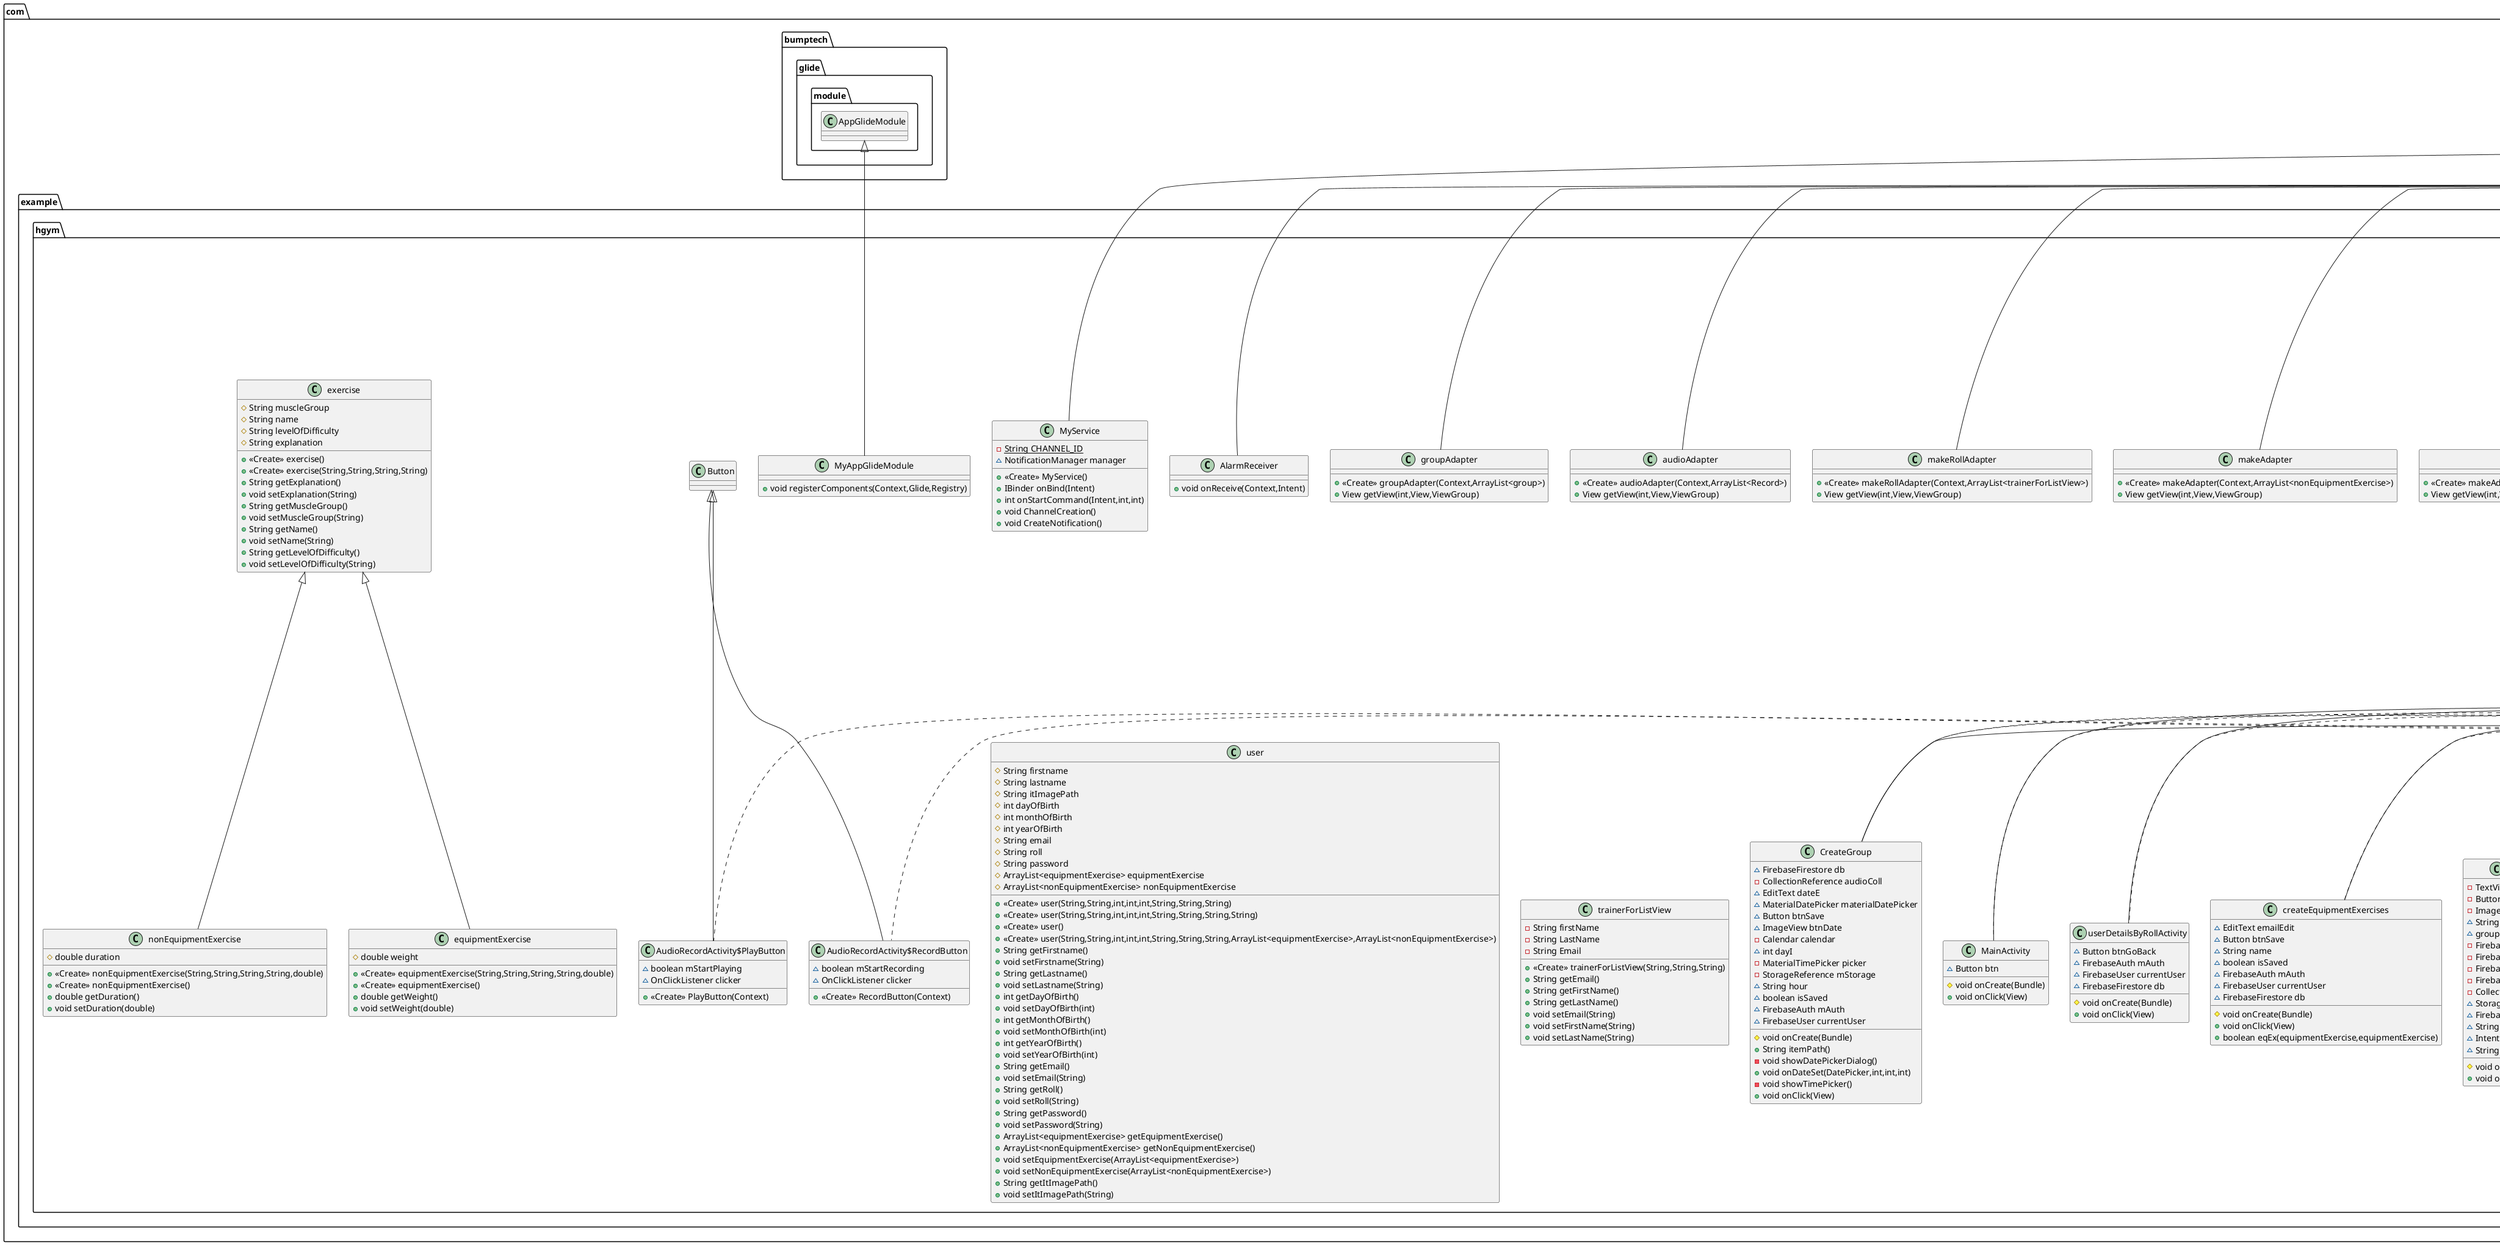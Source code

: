 @startuml
class com.example.hgym.listViewRollActivity {
~ FirebaseFirestore db
~ ListView lvMethods
~ ArrayList<trainerForListView> alMethods
- TextView putRoll
- FirebaseAuth mAuth
# void onCreate(Bundle)
- void loadGamesToListView()
+ boolean onCreateOptionsMenu(Menu)
+ boolean onOptionsItemSelected(MenuItem)
}
class com.example.hgym.MainActivity {
~ Button btn
# void onCreate(Bundle)
+ void onClick(View)
}
class com.example.hgym.userDetailsByRollActivity {
~ Button btnGoBack
~ FirebaseAuth mAuth
~ FirebaseUser currentUser
~ FirebaseFirestore db
# void onCreate(Bundle)
+ void onClick(View)
}
class com.example.hgym.group {
- String date
- String hour
- String minute
- int duration
- String emailOfTrainer
- ArrayList<user> participants
- String exp
+ <<Create>> group(String,String,String,String,int,String,ArrayList<user>)
+ <<Create>> group(String,String,String,String,int,String)
+ <<Create>> group()
+ ArrayList<user> getParticipants()
+ void setParticipants(ArrayList<user>)
+ String getExp()
+ void setExp(String)
+ String getDate()
+ void setDate(String)
+ String getHour()
+ void setHour(String)
+ String getMinute()
+ void setMinute(String)
+ int getDuration()
+ void setDuration(int)
+ String getEmailOfTrainer()
+ void setEmailOfTrainer(String)
}
class com.example.hgym.createEquipmentExercises {
~ EditText emailEdit
~ Button btnSave
~ String name
~ boolean isSaved
~ FirebaseAuth mAuth
~ FirebaseUser currentUser
~ FirebaseFirestore db
# void onCreate(Bundle)
+ void onClick(View)
+ boolean eqEx(equipmentExercise,equipmentExercise)
}
class com.example.hgym.equipmentExercise {
# double weight
+ <<Create>> equipmentExercise(String,String,String,String,double)
+ <<Create>> equipmentExercise()
+ double getWeight()
+ void setWeight(double)
}
class com.example.hgym.ShowOneGroup {
- TextView exp
- Button returnBut
- ImageView image
~ String gameId
~ group g
- FirebaseAuth mAuth
- FirebaseFirestore fDB
- FirebaseFirestore db
- FirebaseUser currentUser
- CollectionReference audioColl
~ StorageReference storageRef
~ FirebaseStorage storage
~ String itImagePath
~ Intent intent
~ String path
# void onCreate(Bundle)
+ void onClick(View)
}
class com.example.hgym.DestinationActivity {
- Button goGroups
~ FirebaseAuth mAuth
~ FirebaseFirestore db
~ FirebaseUser currentUser
# void onCreate(Bundle)
+ void onClick(View)
}
class com.example.hgym.Record {
~ String pathName
~ long duration
~ String date
+ <<Create>> Record(String,long)
+ <<Create>> Record()
+ String getPathName()
+ void setPathName(String)
+ long getDuration()
+ void setDuration(long)
+ void setDate(String)
+ String getDate()
}
class com.example.hgym.AudioRecordActivity {
- {static} String LOG_TAG
- {static} int REQUEST_RECORD_AUDIO_PERMISSION
- {static} String fileName
~ FirebaseAuth mAuth
~ FirebaseFirestore db
~ FirebaseUser currentUser
- ListView lvMethods
- ArrayList<Record> method
~ FirebaseStorage storage
~ StorageReference storageRef
~ Task<ListResult> recordRef
- RecordButton recordButton
- MediaRecorder recorder
- CollectionReference audioColl
~ long duration
- PlayButton playButton
- MediaPlayer player
- Date date1
- boolean permissionToRecordAccepted
- String[] permissions
- StorageReference mStorage
- ProgressDialog mProgress
+ void onRequestPermissionsResult(int,String[],int[])
- void onRecord(boolean)
- void onPlay(boolean)
- void startPlaying()
- void stopPlaying()
- void startRecording()
+ void onCreate(Bundle)
- void loadGamesToListView()
- void stopRecording()
+ String itemPath()
- void uploadAudio()
+ void onStop()
+ boolean onCreateOptionsMenu(Menu)
+ boolean onOptionsItemSelected(MenuItem)
+ void goToListVIew()
}
class com.example.hgym.AudioRecordActivity$RecordButton {
~ boolean mStartRecording
~ OnClickListener clicker
+ <<Create>> RecordButton(Context)
}
class com.example.hgym.AudioRecordActivity$PlayButton {
~ boolean mStartPlaying
~ OnClickListener clicker
+ <<Create>> PlayButton(Context)
}
class com.example.hgym.makeAdapter {
+ <<Create>> makeAdapter(Context,ArrayList<nonEquipmentExercise>)
+ View getView(int,View,ViewGroup)
}
class com.example.hgym.ShowGroupsTrainer {
- ListView lvMethods
~ Button join
~ ArrayList<group> alMethods
~ TextView text
~ FirebaseFirestore db
- FirebaseAuth mAuth
~ FirebaseUser currentUser
~ ArrayList<String> emails
- CollectionReference audioColl
# void onCreate(Bundle)
- void loadGamesToListView1()
- void loadGamesToListView2()
+ void onClick(View)
+ boolean onCreateOptionsMenu(Menu)
+ boolean onOptionsItemSelected(MenuItem)
}
class com.example.hgym.userDetailsActivity {
~ Button btnGoBack
~ FirebaseAuth mAuth
~ FirebaseUser currentUser
~ FirebaseFirestore db
- TextView year
# void onCreate(Bundle)
+ void onClick(View)
}
class com.example.hgym.user {
# String firstname
# String lastname
# String itImagePath
# int dayOfBirth
# int monthOfBirth
# int yearOfBirth
# String email
# String roll
# String password
# ArrayList<equipmentExercise> equipmentExercise
# ArrayList<nonEquipmentExercise> nonEquipmentExercise
+ <<Create>> user(String,String,int,int,int,String,String,String)
+ <<Create>> user(String,String,int,int,int,String,String,String,String)
+ <<Create>> user()
+ <<Create>> user(String,String,int,int,int,String,String,String,ArrayList<equipmentExercise>,ArrayList<nonEquipmentExercise>)
+ String getFirstname()
+ void setFirstname(String)
+ String getLastname()
+ void setLastname(String)
+ int getDayOfBirth()
+ void setDayOfBirth(int)
+ int getMonthOfBirth()
+ void setMonthOfBirth(int)
+ int getYearOfBirth()
+ void setYearOfBirth(int)
+ String getEmail()
+ void setEmail(String)
+ String getRoll()
+ void setRoll(String)
+ String getPassword()
+ void setPassword(String)
+ ArrayList<equipmentExercise> getEquipmentExercise()
+ ArrayList<nonEquipmentExercise> getNonEquipmentExercise()
+ void setEquipmentExercise(ArrayList<equipmentExercise>)
+ void setNonEquipmentExercise(ArrayList<nonEquipmentExercise>)
+ String getItImagePath()
+ void setItImagePath(String)
}
class com.example.hgym.AllTheGroups {
- ListView lvMethods
~ ArrayList<group> alMethods
~ FirebaseFirestore db
- FirebaseAuth mAuth
~ FirebaseUser currentUser
- CollectionReference audioColl
~ ArrayList<String> emails
# void onCreate(Bundle)
- void loadGamesToListView()
+ void onClick(View)
+ boolean onCreateOptionsMenu(Menu)
+ boolean onOptionsItemSelected(MenuItem)
}
class com.example.hgym.MyAppGlideModule {
+ void registerComponents(Context,Glide,Registry)
}
class com.example.hgym.Profile {
~ Button btnGoBack
~ FirebaseAuth mAuth
~ FirebaseFirestore db
~ FirebaseUser currentUser
~ ImageView photo
~ String itImagePath
~ StorageReference storageRef
~ FirebaseStorage storage
~ Uri uri
~ Intent galleryAdd
~ {static} int REQUEST_IMAGE_CAPTURE
- TextView year
~ String emailS
~ int dayS
~ ActivityResultLauncher<Intent> someActivityResultLauncher
# void onCreate(Bundle)
+ void onClick(View)
- void openCamera()
+ Uri getImageUri(Context,Bitmap)
+ void onActivityResult(int,int,Intent)
- void dispatchTakePictureIntent()
+ String itemPath()
- void UploadPhoto2()
}
class com.example.hgym.makeRollAdapter {
+ <<Create>> makeRollAdapter(Context,ArrayList<trainerForListView>)
+ View getView(int,View,ViewGroup)
}
class com.example.hgym.audioAdapter {
+ <<Create>> audioAdapter(Context,ArrayList<Record>)
+ View getView(int,View,ViewGroup)
}
class com.example.hgym.showNonExercises {
- TextView exp
- Button returnBut
~ String gameId
- FirebaseAuth mAuth
- FirebaseFirestore fDB
- FirebaseFirestore db
- FirebaseUser currentUser
~ Intent intent
# void onCreate(Bundle)
+ void onClick(View)
}
class com.example.hgym.groupAdapter {
+ <<Create>> groupAdapter(Context,ArrayList<group>)
+ View getView(int,View,ViewGroup)
}
class com.example.hgym.showExercises {
- TextView exp
- Button returnBut
~ String gameId
- FirebaseAuth mAuth
- FirebaseFirestore fDB
- FirebaseFirestore db
- FirebaseUser currentUser
~ Intent intent
# void onCreate(Bundle)
+ void onClick(View)
}
class com.example.hgym.makeAdapterPos {
+ <<Create>> makeAdapterPos(Context,ArrayList<equipmentExercise>)
+ View getView(int,View,ViewGroup)
}
class com.example.hgym.nonEquipmentExercise {
# double duration
+ <<Create>> nonEquipmentExercise(String,String,String,String,double)
+ <<Create>> nonEquipmentExercise()
+ double getDuration()
+ void setDuration(double)
}
class com.example.hgym.showParticipent {
~ Button btnGoBack
~ FirebaseAuth mAuth
~ FirebaseFirestore db
~ FirebaseUser currentUser
~ ImageView photo
~ String itImagePath
~ StorageReference storageRef
~ FirebaseStorage storage
~ Uri uri
~ Intent galleryAdd
~ {static} int REQUEST_IMAGE_CAPTURE
- TextView year
~ String emailS
~ int dayS
# void onCreate(Bundle)
+ void onClick(View)
}
class com.example.hgym.trainerForListView {
- String firstName
- String LastName
- String Email
+ <<Create>> trainerForListView(String,String,String)
+ String getEmail()
+ String getFirstName()
+ String getLastName()
+ void setEmail(String)
+ void setFirstName(String)
+ void setLastName(String)
}
class com.example.hgym.Animation {
# void onCreate(Bundle)
}
class com.example.hgym.MyService {
- {static} String CHANNEL_ID
~ NotificationManager manager
+ <<Create>> MyService()
+ IBinder onBind(Intent)
+ int onStartCommand(Intent,int,int)
+ void ChannelCreation()
+ void CreateNotification()
}
class com.example.hgym.exercise {
# String muscleGroup
# String name
# String levelOfDifficulty
# String explanation
+ <<Create>> exercise()
+ <<Create>> exercise(String,String,String,String)
+ String getExplanation()
+ void setExplanation(String)
+ String getMuscleGroup()
+ void setMuscleGroup(String)
+ String getName()
+ void setName(String)
+ String getLevelOfDifficulty()
+ void setLevelOfDifficulty(String)
}
class com.example.hgym.BlankFragment {
~ View view
- FirebaseAuth mAuth
- FirebaseFirestore db
- ListView lvMethods
~ ArrayList<equipmentExercise> Methods
+ View onCreateView(LayoutInflater,ViewGroup,Bundle)
- void loadGamesToListView()
}
class com.example.hgym.SaveUser {
~ FirebaseFirestore db
~ EditText nameEdit
~ Button btnSave
~ String email
~ String day
~ boolean isSaved
~ FirebaseAuth mAuth
~ FirebaseUser currentUser
# void onCreate(Bundle)
+ void onClick(View)
}
class com.example.hgym.createNonEquipmentExercises {
~ EditText emailEdit
~ Button btnSave
~ String name
~ boolean isSaved
~ FirebaseAuth mAuth
~ FirebaseUser currentUser
~ FirebaseFirestore db
# void onCreate(Bundle)
+ void onClick(View)
+ boolean eqEx(nonEquipmentExercise,nonEquipmentExercise)
}
class com.example.hgym.alarmActivity {
- Button selectedTimeBtn
- MaterialTimePicker picker
- TextView textView
- Calendar calendar
- AlarmManager alarmManager
- PendingIntent pendingIntent
~ FirebaseAuth mAuth
~ FirebaseFirestore db
~ FirebaseUser currentUser
~ String year
# void onCreate(Bundle)
- void createNotificationChannel()
+ void onClick(View)
+ void cancelAlarm()
+ void setAlarm()
- void showTimePicker()
}
class com.example.hgym.MainActivityTrainer {
~ ImageButton createUser
# void onCreate(Bundle)
+ void onClick(View)
+ boolean onCreateOptionsMenu(Menu)
+ boolean onOptionsItemSelected(MenuItem)
+ void goToListVIew()
}
class com.example.hgym.LogInActivity {
- {static} String TAG
- FirebaseAuth mAuth
~ Button login
~ String password
~ EditText emailEdit
~ FirebaseFirestore db
# void onCreate(Bundle)
+ void onStart()
- void updateUI(FirebaseUser)
- void reload()
- void moveToMenu()
+ void onClick(View)
+ void goToLogin()
}
class com.example.hgym.createUserActivity {
~ FirebaseFirestore db
~ EditText nameEdit
~ Button btnSave
~ String email
~ String day
~ boolean isSaved
~ FirebaseAuth mAuth
~ FirebaseUser currentUser
# void onCreate(Bundle)
+ void onClick(View)
}
class com.example.hgym.ShowGroups {
- ListView lvMethods
~ Button join
~ ArrayList<group> alMethods
~ TextView text
~ FirebaseFirestore db
- FirebaseAuth mAuth
~ FirebaseUser currentUser
~ ArrayList<String> emails
- CollectionReference audioColl
# void onCreate(Bundle)
- void loadGamesToListView1()
- void loadGamesToListView2()
+ void onClick(View)
+ boolean onCreateOptionsMenu(Menu)
+ boolean onOptionsItemSelected(MenuItem)
}
class com.example.hgym.AlarmReceiver {
+ void onReceive(Context,Intent)
}
class com.example.hgym.CreateGroup {
~ FirebaseFirestore db
- CollectionReference audioColl
~ EditText dateE
~ MaterialDatePicker materialDatePicker
~ Button btnSave
~ ImageView btnDate
- Calendar calendar
~ int dayI
- MaterialTimePicker picker
- StorageReference mStorage
~ String hour
~ boolean isSaved
~ FirebaseAuth mAuth
~ FirebaseUser currentUser
# void onCreate(Bundle)
+ String itemPath()
- void showDatePickerDialog()
+ void onDateSet(DatePicker,int,int,int)
- void showTimePicker()
+ void onClick(View)
}
class com.example.hgym.listViewActivity {
~ FirebaseAuth mAuth
~ FirebaseFirestore db
~ ListView lvMethods
~ ArrayList<nonEquipmentExercise> alMethods
~ Button firstFragmentBtn
~ TextView textView
# void onCreate(Bundle)
- void replaceFragment(Fragment)
- void loadGamesToListView()
+ boolean onCreateOptionsMenu(Menu)
+ boolean onOptionsItemSelected(MenuItem)
}
class com.example.hgym.Player {
- TextView name
- Button returnBut
~ String path
- FirebaseAuth mAuth
- FirebaseFirestore fDB
~ FirebaseFirestore db
- FirebaseUser currentUser
- MediaPlayer player
~ FirebaseStorage storage
~ StorageReference storageRef
~ Intent intent
~ String gameId
# void onCreate(Bundle)
- void startPlaying()
+ void onClick(View)
}
class com.example.hgym.MenuActivity {
~ ImageButton createUser
# void onCreate(Bundle)
+ void onClick(View)
+ boolean onCreateOptionsMenu(Menu)
+ boolean onOptionsItemSelected(MenuItem)
+ void goToListVIew()
}
class com.example.hgym.BlankFragmentNon {
~ View view
- FirebaseAuth mAuth
- FirebaseFirestore db
- ListView lvMethods
~ ArrayList<nonEquipmentExercise> alMethods
+ View onCreateView(LayoutInflater,ViewGroup,Bundle)
- void loadGamesToListView()
}


androidx.appcompat.app.AppCompatActivity <|-- com.example.hgym.listViewRollActivity
com.example.hgym.OnClickListener <|.. com.example.hgym.MainActivity
androidx.appcompat.app.AppCompatActivity <|-- com.example.hgym.MainActivity
com.example.hgym.OnClickListener <|.. com.example.hgym.userDetailsByRollActivity
androidx.appcompat.app.AppCompatActivity <|-- com.example.hgym.userDetailsByRollActivity
com.example.hgym.OnClickListener <|.. com.example.hgym.createEquipmentExercises
androidx.appcompat.app.AppCompatActivity <|-- com.example.hgym.createEquipmentExercises
com.example.hgym.exercise <|-- com.example.hgym.equipmentExercise
com.example.hgym.OnClickListener <|.. com.example.hgym.ShowOneGroup
androidx.appcompat.app.AppCompatActivity <|-- com.example.hgym.ShowOneGroup
com.example.hgym.OnClickListener <|.. com.example.hgym.DestinationActivity
androidx.appcompat.app.AppCompatActivity <|-- com.example.hgym.DestinationActivity
androidx.appcompat.app.AppCompatActivity <|-- com.example.hgym.AudioRecordActivity
com.example.hgym.AudioRecordActivity +.. com.example.hgym.AudioRecordActivity$RecordButton
com.example.hgym.Button <|-- com.example.hgym.AudioRecordActivity$RecordButton
com.example.hgym.AudioRecordActivity +.. com.example.hgym.AudioRecordActivity$PlayButton
com.example.hgym.Button <|-- com.example.hgym.AudioRecordActivity$PlayButton
android.widget.ArrayAdapter <|-- com.example.hgym.makeAdapter
com.example.hgym.OnClickListener <|.. com.example.hgym.ShowGroupsTrainer
androidx.appcompat.app.AppCompatActivity <|-- com.example.hgym.ShowGroupsTrainer
com.example.hgym.OnClickListener <|.. com.example.hgym.userDetailsActivity
androidx.appcompat.app.AppCompatActivity <|-- com.example.hgym.userDetailsActivity
com.example.hgym.OnClickListener <|.. com.example.hgym.AllTheGroups
androidx.appcompat.app.AppCompatActivity <|-- com.example.hgym.AllTheGroups
com.bumptech.glide.module.AppGlideModule <|-- com.example.hgym.MyAppGlideModule
com.example.hgym.OnClickListener <|.. com.example.hgym.Profile
androidx.appcompat.app.AppCompatActivity <|-- com.example.hgym.Profile
android.widget.ArrayAdapter <|-- com.example.hgym.makeRollAdapter
android.widget.ArrayAdapter <|-- com.example.hgym.audioAdapter
com.example.hgym.OnClickListener <|.. com.example.hgym.showNonExercises
androidx.appcompat.app.AppCompatActivity <|-- com.example.hgym.showNonExercises
android.widget.ArrayAdapter <|-- com.example.hgym.groupAdapter
com.example.hgym.OnClickListener <|.. com.example.hgym.showExercises
androidx.appcompat.app.AppCompatActivity <|-- com.example.hgym.showExercises
android.widget.ArrayAdapter <|-- com.example.hgym.makeAdapterPos
com.example.hgym.exercise <|-- com.example.hgym.nonEquipmentExercise
com.example.hgym.OnClickListener <|.. com.example.hgym.showParticipent
androidx.appcompat.app.AppCompatActivity <|-- com.example.hgym.showParticipent
androidx.appcompat.app.AppCompatActivity <|-- com.example.hgym.Animation
android.app.Service <|-- com.example.hgym.MyService
androidx.fragment.app.Fragment <|-- com.example.hgym.BlankFragment
com.example.hgym.OnClickListener <|.. com.example.hgym.SaveUser
androidx.appcompat.app.AppCompatActivity <|-- com.example.hgym.SaveUser
com.example.hgym.OnClickListener <|.. com.example.hgym.createNonEquipmentExercises
androidx.appcompat.app.AppCompatActivity <|-- com.example.hgym.createNonEquipmentExercises
com.example.hgym.OnClickListener <|.. com.example.hgym.alarmActivity
androidx.appcompat.app.AppCompatActivity <|-- com.example.hgym.alarmActivity
com.example.hgym.OnClickListener <|.. com.example.hgym.MainActivityTrainer
androidx.appcompat.app.AppCompatActivity <|-- com.example.hgym.MainActivityTrainer
com.example.hgym.OnClickListener <|.. com.example.hgym.LogInActivity
androidx.appcompat.app.AppCompatActivity <|-- com.example.hgym.LogInActivity
com.example.hgym.OnClickListener <|.. com.example.hgym.createUserActivity
androidx.appcompat.app.AppCompatActivity <|-- com.example.hgym.createUserActivity
com.example.hgym.OnClickListener <|.. com.example.hgym.ShowGroups
androidx.appcompat.app.AppCompatActivity <|-- com.example.hgym.ShowGroups
android.content.BroadcastReceiver <|-- com.example.hgym.AlarmReceiver
com.example.hgym.OnClickListener <|.. com.example.hgym.CreateGroup
com.example.hgym.OnDateSetListener <|.. com.example.hgym.CreateGroup
androidx.appcompat.app.AppCompatActivity <|-- com.example.hgym.CreateGroup
androidx.appcompat.app.AppCompatActivity <|-- com.example.hgym.listViewActivity
com.example.hgym.OnClickListener <|.. com.example.hgym.Player
androidx.appcompat.app.AppCompatActivity <|-- com.example.hgym.Player
com.example.hgym.OnClickListener <|.. com.example.hgym.MenuActivity
androidx.appcompat.app.AppCompatActivity <|-- com.example.hgym.MenuActivity
androidx.fragment.app.Fragment <|-- com.example.hgym.BlankFragmentNon
@enduml